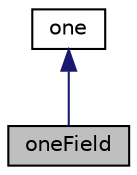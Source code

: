 digraph "oneField"
{
  bgcolor="transparent";
  edge [fontname="Helvetica",fontsize="10",labelfontname="Helvetica",labelfontsize="10"];
  node [fontname="Helvetica",fontsize="10",shape=record];
  Node2 [label="oneField",height=0.2,width=0.4,color="black", fillcolor="grey75", style="filled", fontcolor="black"];
  Node3 -> Node2 [dir="back",color="midnightblue",fontsize="10",style="solid",fontname="Helvetica"];
  Node3 [label="one",height=0.2,width=0.4,color="black",URL="$a28937.html",tooltip="A class representing the concept of 1 (scalar(1.0)) used to avoid unnecessary manipulations for objec..."];
}
